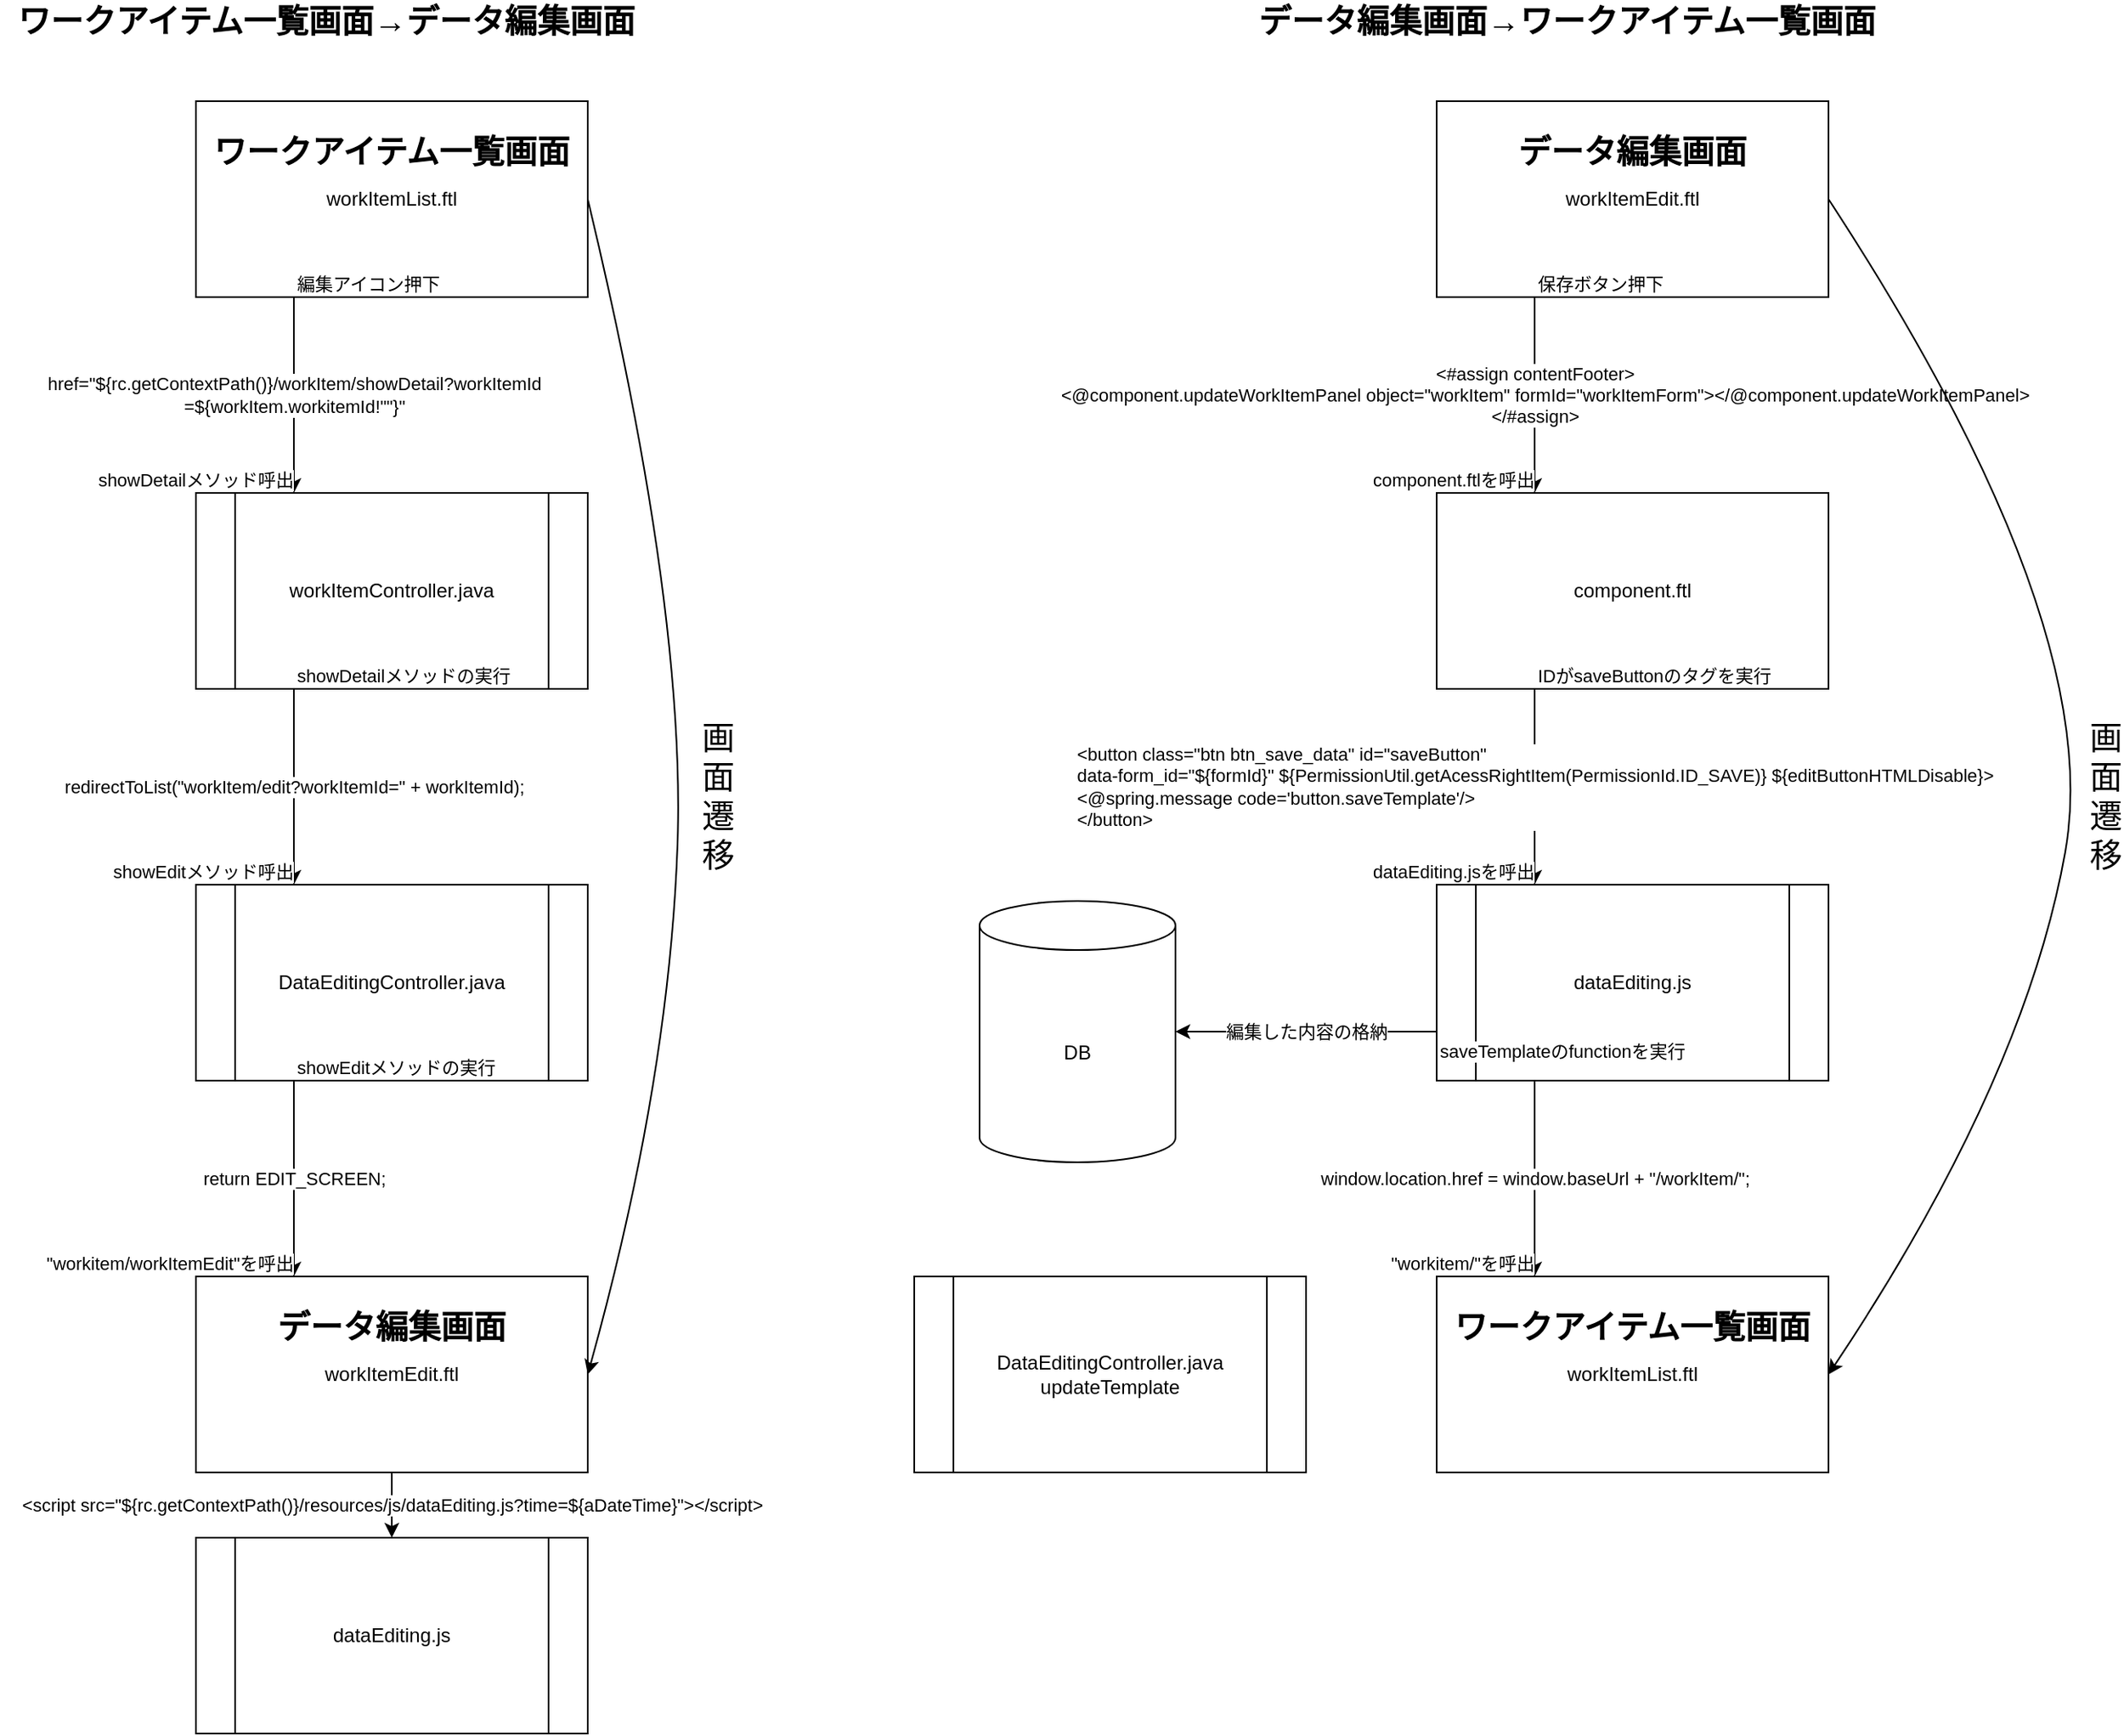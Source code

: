 <mxfile version="14.0.0" type="github">
  <diagram id="fj7cJ6oT8GaulSnIyn4V" name="Page-1">
    <mxGraphModel dx="1662" dy="762" grid="1" gridSize="10" guides="1" tooltips="1" connect="1" arrows="1" fold="1" page="1" pageScale="1" pageWidth="850" pageHeight="1100" math="0" shadow="0">
      <root>
        <mxCell id="0" />
        <mxCell id="1" parent="0" />
        <mxCell id="CFS5spEVcC0CDfMkqO9Q-1" value="workItemController.java" style="shape=process;whiteSpace=wrap;html=1;backgroundOutline=1;" parent="1" vertex="1">
          <mxGeometry x="120" y="320" width="240" height="120" as="geometry" />
        </mxCell>
        <mxCell id="CFS5spEVcC0CDfMkqO9Q-2" value="workItemList.ftl" style="rounded=0;whiteSpace=wrap;html=1;" parent="1" vertex="1">
          <mxGeometry x="120" y="80" width="240" height="120" as="geometry" />
        </mxCell>
        <mxCell id="CFS5spEVcC0CDfMkqO9Q-3" value="workItemEdit.ftl" style="rounded=0;whiteSpace=wrap;html=1;" parent="1" vertex="1">
          <mxGeometry x="120" y="800" width="240" height="120" as="geometry" />
        </mxCell>
        <mxCell id="CFS5spEVcC0CDfMkqO9Q-7" value="&lt;font style=&quot;font-size: 20px&quot;&gt;&lt;b&gt;&lt;font style=&quot;font-size: 20px&quot;&gt;データ編集画面→&lt;/font&gt;ワークアイテム一覧画面&lt;/b&gt;&lt;/font&gt;" style="text;html=1;strokeColor=none;fillColor=none;align=center;verticalAlign=middle;whiteSpace=wrap;rounded=0;" parent="1" vertex="1">
          <mxGeometry x="760" y="20" width="400" height="20" as="geometry" />
        </mxCell>
        <mxCell id="CFS5spEVcC0CDfMkqO9Q-8" value="&lt;font style=&quot;font-size: 20px&quot;&gt;&lt;b&gt;ワークアイテム一覧画面→データ編集画面&lt;/b&gt;&lt;/font&gt;" style="text;html=1;strokeColor=none;fillColor=none;align=center;verticalAlign=middle;whiteSpace=wrap;rounded=0;" parent="1" vertex="1">
          <mxGeometry y="20" width="400" height="20" as="geometry" />
        </mxCell>
        <mxCell id="CFS5spEVcC0CDfMkqO9Q-10" value="DataEditingController.java" style="shape=process;whiteSpace=wrap;html=1;backgroundOutline=1;" parent="1" vertex="1">
          <mxGeometry x="120" y="560" width="240" height="120" as="geometry" />
        </mxCell>
        <mxCell id="CFS5spEVcC0CDfMkqO9Q-11" value="component.ftl" style="rounded=0;whiteSpace=wrap;html=1;" parent="1" vertex="1">
          <mxGeometry x="880" y="320" width="240" height="120" as="geometry" />
        </mxCell>
        <mxCell id="CFS5spEVcC0CDfMkqO9Q-13" value="Label" style="endArrow=classic;html=1;exitX=0.25;exitY=1;exitDx=0;exitDy=0;entryX=0.25;entryY=0;entryDx=0;entryDy=0;" parent="1" source="CFS5spEVcC0CDfMkqO9Q-2" target="CFS5spEVcC0CDfMkqO9Q-1" edge="1">
          <mxGeometry relative="1" as="geometry">
            <mxPoint x="170" y="240" as="sourcePoint" />
            <mxPoint x="330" y="240" as="targetPoint" />
          </mxGeometry>
        </mxCell>
        <mxCell id="CFS5spEVcC0CDfMkqO9Q-14" value="href=&quot;${rc.getContextPath()}/workItem/showDetail?workItemId&lt;br&gt;=${workItem.workitemId!&quot;&quot;}&quot;" style="edgeLabel;resizable=0;html=1;align=center;verticalAlign=middle;" parent="CFS5spEVcC0CDfMkqO9Q-13" connectable="0" vertex="1">
          <mxGeometry relative="1" as="geometry" />
        </mxCell>
        <mxCell id="CFS5spEVcC0CDfMkqO9Q-15" value="編集アイコン押下" style="edgeLabel;resizable=0;html=1;align=left;verticalAlign=bottom;" parent="CFS5spEVcC0CDfMkqO9Q-13" connectable="0" vertex="1">
          <mxGeometry x="-1" relative="1" as="geometry" />
        </mxCell>
        <mxCell id="CFS5spEVcC0CDfMkqO9Q-16" value="showDetailメソッド呼出" style="edgeLabel;resizable=0;html=1;align=right;verticalAlign=bottom;" parent="CFS5spEVcC0CDfMkqO9Q-13" connectable="0" vertex="1">
          <mxGeometry x="1" relative="1" as="geometry" />
        </mxCell>
        <mxCell id="CFS5spEVcC0CDfMkqO9Q-17" value="Label" style="endArrow=classic;html=1;exitX=0.25;exitY=1;exitDx=0;exitDy=0;entryX=0.25;entryY=0;entryDx=0;entryDy=0;" parent="1" source="CFS5spEVcC0CDfMkqO9Q-1" target="CFS5spEVcC0CDfMkqO9Q-10" edge="1">
          <mxGeometry relative="1" as="geometry">
            <mxPoint x="40" y="520" as="sourcePoint" />
            <mxPoint x="200" y="520" as="targetPoint" />
            <Array as="points" />
          </mxGeometry>
        </mxCell>
        <mxCell id="CFS5spEVcC0CDfMkqO9Q-18" value="&lt;div style=&quot;text-align: left&quot;&gt;redirectToList(&quot;workItem/edit?workItemId=&quot; + workItemId);&lt;/div&gt;" style="edgeLabel;resizable=0;html=1;align=center;verticalAlign=middle;" parent="CFS5spEVcC0CDfMkqO9Q-17" connectable="0" vertex="1">
          <mxGeometry relative="1" as="geometry" />
        </mxCell>
        <mxCell id="CFS5spEVcC0CDfMkqO9Q-19" value="showDetailメソッドの実行" style="edgeLabel;resizable=0;html=1;align=left;verticalAlign=bottom;" parent="CFS5spEVcC0CDfMkqO9Q-17" connectable="0" vertex="1">
          <mxGeometry x="-1" relative="1" as="geometry" />
        </mxCell>
        <mxCell id="CFS5spEVcC0CDfMkqO9Q-20" value="showEditメソッド呼出" style="edgeLabel;resizable=0;html=1;align=right;verticalAlign=bottom;" parent="CFS5spEVcC0CDfMkqO9Q-17" connectable="0" vertex="1">
          <mxGeometry x="1" relative="1" as="geometry" />
        </mxCell>
        <mxCell id="CFS5spEVcC0CDfMkqO9Q-21" value="Label" style="endArrow=classic;html=1;exitX=0.25;exitY=1;exitDx=0;exitDy=0;entryX=0.25;entryY=0;entryDx=0;entryDy=0;" parent="1" source="CFS5spEVcC0CDfMkqO9Q-10" target="CFS5spEVcC0CDfMkqO9Q-3" edge="1">
          <mxGeometry relative="1" as="geometry">
            <mxPoint x="530" y="640" as="sourcePoint" />
            <mxPoint x="650" y="840" as="targetPoint" />
            <Array as="points" />
          </mxGeometry>
        </mxCell>
        <mxCell id="CFS5spEVcC0CDfMkqO9Q-22" value="&lt;div style=&quot;text-align: left&quot;&gt;return EDIT_SCREEN;&lt;/div&gt;" style="edgeLabel;resizable=0;html=1;align=center;verticalAlign=middle;" parent="CFS5spEVcC0CDfMkqO9Q-21" connectable="0" vertex="1">
          <mxGeometry relative="1" as="geometry" />
        </mxCell>
        <mxCell id="CFS5spEVcC0CDfMkqO9Q-23" value="showEditメソッドの実行" style="edgeLabel;resizable=0;html=1;align=left;verticalAlign=bottom;" parent="CFS5spEVcC0CDfMkqO9Q-21" connectable="0" vertex="1">
          <mxGeometry x="-1" relative="1" as="geometry" />
        </mxCell>
        <mxCell id="CFS5spEVcC0CDfMkqO9Q-24" value="&quot;workitem/workItemEdit&quot;を呼出" style="edgeLabel;resizable=0;html=1;align=right;verticalAlign=bottom;" parent="CFS5spEVcC0CDfMkqO9Q-21" connectable="0" vertex="1">
          <mxGeometry x="1" relative="1" as="geometry" />
        </mxCell>
        <mxCell id="CFS5spEVcC0CDfMkqO9Q-27" value="" style="curved=1;endArrow=classic;html=1;fillColor=#33001A;exitX=1;exitY=0.5;exitDx=0;exitDy=0;entryX=1;entryY=0.5;entryDx=0;entryDy=0;" parent="1" source="CFS5spEVcC0CDfMkqO9Q-2" target="CFS5spEVcC0CDfMkqO9Q-3" edge="1">
          <mxGeometry width="50" height="50" relative="1" as="geometry">
            <mxPoint x="530" y="530" as="sourcePoint" />
            <mxPoint x="580" y="480" as="targetPoint" />
            <Array as="points">
              <mxPoint x="420" y="390" />
              <mxPoint x="410" y="680" />
            </Array>
          </mxGeometry>
        </mxCell>
        <mxCell id="CFS5spEVcC0CDfMkqO9Q-28" value="&lt;font style=&quot;font-size: 20px&quot;&gt;画面遷移&lt;/font&gt;" style="text;html=1;strokeColor=none;fillColor=none;align=center;verticalAlign=middle;whiteSpace=wrap;rounded=0;" parent="1" vertex="1">
          <mxGeometry x="430" y="480" width="20" height="50" as="geometry" />
        </mxCell>
        <mxCell id="ggs_NN2yI3XCKBR60X58-2" value="workItemEdit.ftl" style="rounded=0;whiteSpace=wrap;html=1;" parent="1" vertex="1">
          <mxGeometry x="880" y="80" width="240" height="120" as="geometry" />
        </mxCell>
        <mxCell id="ggs_NN2yI3XCKBR60X58-3" value="workItemList.ftl" style="rounded=0;whiteSpace=wrap;html=1;" parent="1" vertex="1">
          <mxGeometry x="880" y="800" width="240" height="120" as="geometry" />
        </mxCell>
        <mxCell id="ggs_NN2yI3XCKBR60X58-4" value="dataEditing.js" style="shape=process;whiteSpace=wrap;html=1;backgroundOutline=1;" parent="1" vertex="1">
          <mxGeometry x="880" y="560" width="240" height="120" as="geometry" />
        </mxCell>
        <mxCell id="ggs_NN2yI3XCKBR60X58-5" value="Label" style="endArrow=classic;html=1;exitX=0.25;exitY=1;exitDx=0;exitDy=0;entryX=0.25;entryY=0;entryDx=0;entryDy=0;" parent="1" source="ggs_NN2yI3XCKBR60X58-2" target="CFS5spEVcC0CDfMkqO9Q-11" edge="1">
          <mxGeometry relative="1" as="geometry">
            <mxPoint x="930" y="240" as="sourcePoint" />
            <mxPoint x="970" y="310" as="targetPoint" />
          </mxGeometry>
        </mxCell>
        <mxCell id="ggs_NN2yI3XCKBR60X58-6" value="&lt;div&gt;&amp;lt;#assign contentFooter&amp;gt;&lt;/div&gt;&lt;div&gt;&amp;nbsp; &amp;nbsp; &amp;lt;@component.updateWorkItemPanel object=&quot;workItem&quot; formId=&quot;workItemForm&quot;&amp;gt;&amp;lt;/@component.updateWorkItemPanel&amp;gt;&lt;/div&gt;&lt;div&gt;&amp;lt;/#assign&amp;gt;&lt;/div&gt;" style="edgeLabel;resizable=0;html=1;align=center;verticalAlign=middle;" parent="ggs_NN2yI3XCKBR60X58-5" connectable="0" vertex="1">
          <mxGeometry relative="1" as="geometry" />
        </mxCell>
        <mxCell id="ggs_NN2yI3XCKBR60X58-7" value="保存ボタン押下" style="edgeLabel;resizable=0;html=1;align=left;verticalAlign=bottom;" parent="ggs_NN2yI3XCKBR60X58-5" connectable="0" vertex="1">
          <mxGeometry x="-1" relative="1" as="geometry" />
        </mxCell>
        <mxCell id="ggs_NN2yI3XCKBR60X58-8" value="component.ftlを呼出" style="edgeLabel;resizable=0;html=1;align=right;verticalAlign=bottom;" parent="ggs_NN2yI3XCKBR60X58-5" connectable="0" vertex="1">
          <mxGeometry x="1" relative="1" as="geometry" />
        </mxCell>
        <mxCell id="ggs_NN2yI3XCKBR60X58-9" value="Label" style="endArrow=classic;html=1;entryX=0.25;entryY=0;entryDx=0;entryDy=0;exitX=0.25;exitY=1;exitDx=0;exitDy=0;" parent="1" source="CFS5spEVcC0CDfMkqO9Q-11" target="ggs_NN2yI3XCKBR60X58-4" edge="1">
          <mxGeometry relative="1" as="geometry">
            <mxPoint x="970" y="460" as="sourcePoint" />
            <mxPoint x="960" y="520" as="targetPoint" />
            <Array as="points" />
          </mxGeometry>
        </mxCell>
        <mxCell id="ggs_NN2yI3XCKBR60X58-10" value="&lt;div style=&quot;text-align: left&quot;&gt;&lt;div&gt;&amp;lt;button class=&quot;btn btn_save_data&quot; id=&quot;saveButton&quot;&lt;/div&gt;&lt;div&gt;&lt;span&gt; &lt;/span&gt;data-form_id=&quot;${formId}&quot; ${PermissionUtil.getAcessRightItem(PermissionId.ID_SAVE)} ${editButtonHTMLDisable}&amp;gt;&lt;/div&gt;&lt;div&gt;&lt;span&gt; &lt;/span&gt;&amp;lt;@spring.message code=&#39;button.saveTemplate&#39;/&amp;gt;&lt;/div&gt;&lt;div&gt;&amp;lt;/button&amp;gt;&lt;/div&gt;&lt;/div&gt;" style="edgeLabel;resizable=0;html=1;align=center;verticalAlign=middle;" parent="ggs_NN2yI3XCKBR60X58-9" connectable="0" vertex="1">
          <mxGeometry relative="1" as="geometry" />
        </mxCell>
        <mxCell id="ggs_NN2yI3XCKBR60X58-11" value="IDがsaveButtonのタグを実行" style="edgeLabel;resizable=0;html=1;align=left;verticalAlign=bottom;" parent="ggs_NN2yI3XCKBR60X58-9" connectable="0" vertex="1">
          <mxGeometry x="-1" relative="1" as="geometry" />
        </mxCell>
        <mxCell id="ggs_NN2yI3XCKBR60X58-12" value="dataEditing.jsを呼出" style="edgeLabel;resizable=0;html=1;align=right;verticalAlign=bottom;" parent="ggs_NN2yI3XCKBR60X58-9" connectable="0" vertex="1">
          <mxGeometry x="1" relative="1" as="geometry" />
        </mxCell>
        <mxCell id="ggs_NN2yI3XCKBR60X58-13" value="Label" style="endArrow=classic;html=1;exitX=0.25;exitY=1;exitDx=0;exitDy=0;entryX=0.25;entryY=0;entryDx=0;entryDy=0;" parent="1" source="ggs_NN2yI3XCKBR60X58-4" target="ggs_NN2yI3XCKBR60X58-3" edge="1">
          <mxGeometry relative="1" as="geometry">
            <mxPoint x="1290" y="640" as="sourcePoint" />
            <mxPoint x="1410" y="840" as="targetPoint" />
            <Array as="points" />
          </mxGeometry>
        </mxCell>
        <mxCell id="ggs_NN2yI3XCKBR60X58-14" value="&lt;div style=&quot;text-align: left&quot;&gt;window.location.href = window.baseUrl + &quot;/workItem/&quot;;&lt;/div&gt;" style="edgeLabel;resizable=0;html=1;align=center;verticalAlign=middle;" parent="ggs_NN2yI3XCKBR60X58-13" connectable="0" vertex="1">
          <mxGeometry relative="1" as="geometry" />
        </mxCell>
        <mxCell id="ggs_NN2yI3XCKBR60X58-16" value="&quot;workitem/&quot;を呼出" style="edgeLabel;resizable=0;html=1;align=right;verticalAlign=bottom;" parent="ggs_NN2yI3XCKBR60X58-13" connectable="0" vertex="1">
          <mxGeometry x="1" relative="1" as="geometry" />
        </mxCell>
        <mxCell id="ggs_NN2yI3XCKBR60X58-17" value="" style="curved=1;endArrow=classic;html=1;fillColor=#33001A;exitX=1;exitY=0.5;exitDx=0;exitDy=0;entryX=1;entryY=0.5;entryDx=0;entryDy=0;" parent="1" source="ggs_NN2yI3XCKBR60X58-2" target="ggs_NN2yI3XCKBR60X58-3" edge="1">
          <mxGeometry width="50" height="50" relative="1" as="geometry">
            <mxPoint x="1290" y="530" as="sourcePoint" />
            <mxPoint x="1340" y="480" as="targetPoint" />
            <Array as="points">
              <mxPoint x="1290" y="400" />
              <mxPoint x="1240" y="680" />
            </Array>
          </mxGeometry>
        </mxCell>
        <mxCell id="ggs_NN2yI3XCKBR60X58-18" value="&lt;font style=&quot;font-size: 20px&quot;&gt;画面遷移&lt;/font&gt;" style="text;html=1;strokeColor=none;fillColor=none;align=center;verticalAlign=middle;whiteSpace=wrap;rounded=0;" parent="1" vertex="1">
          <mxGeometry x="1280" y="480" width="20" height="50" as="geometry" />
        </mxCell>
        <mxCell id="ggs_NN2yI3XCKBR60X58-20" value="&lt;font style=&quot;font-size: 20px&quot;&gt;&lt;b&gt;ワークアイテム一覧画面&lt;/b&gt;&lt;/font&gt;" style="text;html=1;strokeColor=none;fillColor=none;align=center;verticalAlign=middle;whiteSpace=wrap;rounded=0;" parent="1" vertex="1">
          <mxGeometry x="120" y="100" width="240" height="20" as="geometry" />
        </mxCell>
        <mxCell id="ggs_NN2yI3XCKBR60X58-21" value="&lt;font style=&quot;font-size: 20px&quot;&gt;&lt;b&gt;データ編集画面&lt;/b&gt;&lt;/font&gt;" style="text;html=1;strokeColor=none;fillColor=none;align=center;verticalAlign=middle;whiteSpace=wrap;rounded=0;" parent="1" vertex="1">
          <mxGeometry x="120" y="820" width="240" height="20" as="geometry" />
        </mxCell>
        <mxCell id="ggs_NN2yI3XCKBR60X58-23" value="&lt;font style=&quot;font-size: 20px&quot;&gt;&lt;b&gt;データ編集画面&lt;/b&gt;&lt;/font&gt;" style="text;html=1;strokeColor=none;fillColor=none;align=center;verticalAlign=middle;whiteSpace=wrap;rounded=0;" parent="1" vertex="1">
          <mxGeometry x="880" y="100" width="240" height="20" as="geometry" />
        </mxCell>
        <mxCell id="ggs_NN2yI3XCKBR60X58-24" value="&lt;font style=&quot;font-size: 20px&quot;&gt;&lt;b&gt;ワークアイテム一覧画面&lt;/b&gt;&lt;/font&gt;" style="text;html=1;strokeColor=none;fillColor=none;align=center;verticalAlign=middle;whiteSpace=wrap;rounded=0;" parent="1" vertex="1">
          <mxGeometry x="880" y="820" width="240" height="20" as="geometry" />
        </mxCell>
        <mxCell id="ggs_NN2yI3XCKBR60X58-25" value="DB" style="shape=cylinder3;whiteSpace=wrap;html=1;boundedLbl=1;backgroundOutline=1;size=15;" parent="1" vertex="1">
          <mxGeometry x="600" y="570" width="120" height="160" as="geometry" />
        </mxCell>
        <mxCell id="ggs_NN2yI3XCKBR60X58-26" value="Label" style="endArrow=classic;html=1;exitX=0;exitY=0.75;exitDx=0;exitDy=0;entryX=1;entryY=0.5;entryDx=0;entryDy=0;entryPerimeter=0;" parent="1" source="ggs_NN2yI3XCKBR60X58-4" target="ggs_NN2yI3XCKBR60X58-25" edge="1">
          <mxGeometry relative="1" as="geometry">
            <mxPoint x="830" y="610" as="sourcePoint" />
            <mxPoint x="830" y="770" as="targetPoint" />
            <Array as="points" />
          </mxGeometry>
        </mxCell>
        <mxCell id="ggs_NN2yI3XCKBR60X58-27" value="&lt;div style=&quot;text-align: left&quot;&gt;編集した内容の格納&lt;/div&gt;" style="edgeLabel;resizable=0;html=1;align=center;verticalAlign=middle;" parent="ggs_NN2yI3XCKBR60X58-26" connectable="0" vertex="1">
          <mxGeometry relative="1" as="geometry" />
        </mxCell>
        <mxCell id="ggs_NN2yI3XCKBR60X58-28" value="saveTemplateのfunctionを実行" style="edgeLabel;resizable=0;html=1;align=left;verticalAlign=bottom;" parent="ggs_NN2yI3XCKBR60X58-26" connectable="0" vertex="1">
          <mxGeometry x="-1" relative="1" as="geometry">
            <mxPoint y="20" as="offset" />
          </mxGeometry>
        </mxCell>
        <mxCell id="8MmJQn8j7XMEYnY0gTtd-1" value="dataEditing.js" style="shape=process;whiteSpace=wrap;html=1;backgroundOutline=1;" vertex="1" parent="1">
          <mxGeometry x="120" y="960" width="240" height="120" as="geometry" />
        </mxCell>
        <mxCell id="8MmJQn8j7XMEYnY0gTtd-4" value="" style="endArrow=classic;html=1;exitX=0.5;exitY=1;exitDx=0;exitDy=0;entryX=0.5;entryY=0;entryDx=0;entryDy=0;" edge="1" parent="1" source="CFS5spEVcC0CDfMkqO9Q-3" target="8MmJQn8j7XMEYnY0gTtd-1">
          <mxGeometry relative="1" as="geometry">
            <mxPoint x="250" y="940" as="sourcePoint" />
            <mxPoint x="350" y="940" as="targetPoint" />
          </mxGeometry>
        </mxCell>
        <mxCell id="8MmJQn8j7XMEYnY0gTtd-5" value="&amp;lt;script src=&quot;${rc.getContextPath()}/resources/js/dataEditing.js?time=${aDateTime}&quot;&amp;gt;&amp;lt;/script&amp;gt;" style="edgeLabel;resizable=0;html=1;align=center;verticalAlign=middle;" connectable="0" vertex="1" parent="8MmJQn8j7XMEYnY0gTtd-4">
          <mxGeometry relative="1" as="geometry" />
        </mxCell>
        <mxCell id="8MmJQn8j7XMEYnY0gTtd-6" value="DataEditingController.java&lt;br&gt;updateTemplate" style="shape=process;whiteSpace=wrap;html=1;backgroundOutline=1;" vertex="1" parent="1">
          <mxGeometry x="560" y="800" width="240" height="120" as="geometry" />
        </mxCell>
      </root>
    </mxGraphModel>
  </diagram>
</mxfile>
